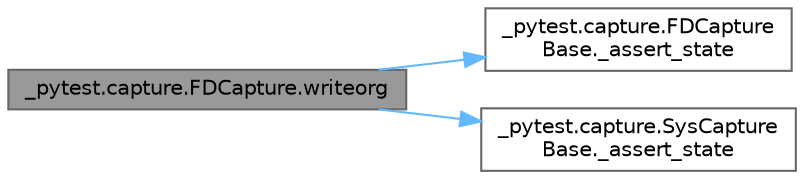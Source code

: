 digraph "_pytest.capture.FDCapture.writeorg"
{
 // LATEX_PDF_SIZE
  bgcolor="transparent";
  edge [fontname=Helvetica,fontsize=10,labelfontname=Helvetica,labelfontsize=10];
  node [fontname=Helvetica,fontsize=10,shape=box,height=0.2,width=0.4];
  rankdir="LR";
  Node1 [id="Node000001",label="_pytest.capture.FDCapture.writeorg",height=0.2,width=0.4,color="gray40", fillcolor="grey60", style="filled", fontcolor="black",tooltip=" "];
  Node1 -> Node2 [id="edge1_Node000001_Node000002",color="steelblue1",style="solid",tooltip=" "];
  Node2 [id="Node000002",label="_pytest.capture.FDCapture\lBase._assert_state",height=0.2,width=0.4,color="grey40", fillcolor="white", style="filled",URL="$class__pytest_1_1capture_1_1_f_d_capture_base.html#a971704bfb89c0148c29c743bb0542c42",tooltip=" "];
  Node1 -> Node3 [id="edge2_Node000001_Node000003",color="steelblue1",style="solid",tooltip=" "];
  Node3 [id="Node000003",label="_pytest.capture.SysCapture\lBase._assert_state",height=0.2,width=0.4,color="grey40", fillcolor="white", style="filled",URL="$class__pytest_1_1capture_1_1_sys_capture_base.html#a293507aee8f3b635c10e6f40da524335",tooltip=" "];
}
